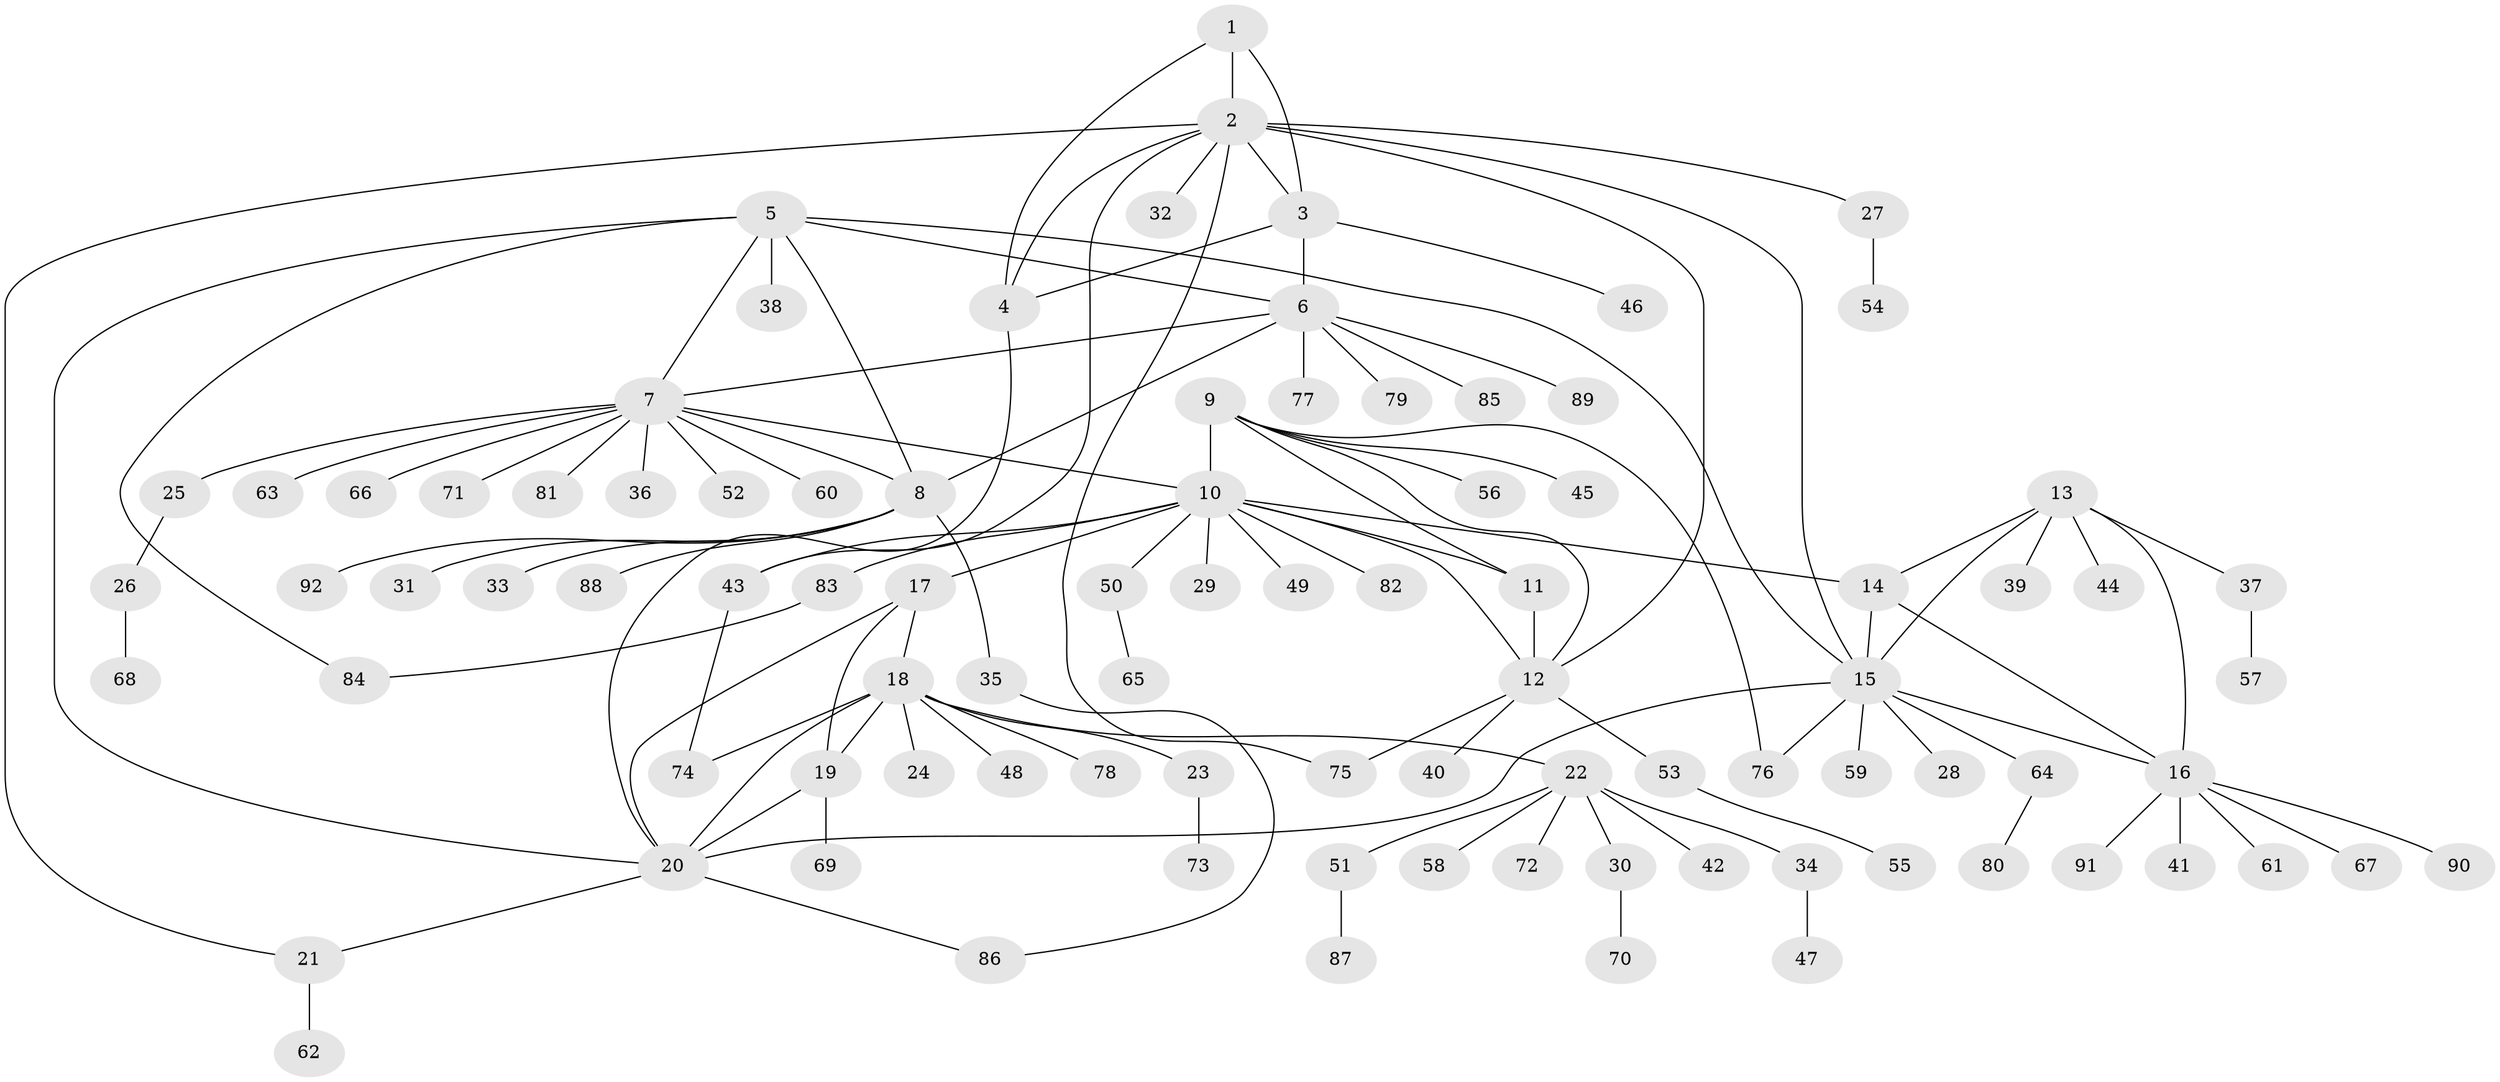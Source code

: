 // Generated by graph-tools (version 1.1) at 2025/11/02/27/25 16:11:34]
// undirected, 92 vertices, 119 edges
graph export_dot {
graph [start="1"]
  node [color=gray90,style=filled];
  1;
  2;
  3;
  4;
  5;
  6;
  7;
  8;
  9;
  10;
  11;
  12;
  13;
  14;
  15;
  16;
  17;
  18;
  19;
  20;
  21;
  22;
  23;
  24;
  25;
  26;
  27;
  28;
  29;
  30;
  31;
  32;
  33;
  34;
  35;
  36;
  37;
  38;
  39;
  40;
  41;
  42;
  43;
  44;
  45;
  46;
  47;
  48;
  49;
  50;
  51;
  52;
  53;
  54;
  55;
  56;
  57;
  58;
  59;
  60;
  61;
  62;
  63;
  64;
  65;
  66;
  67;
  68;
  69;
  70;
  71;
  72;
  73;
  74;
  75;
  76;
  77;
  78;
  79;
  80;
  81;
  82;
  83;
  84;
  85;
  86;
  87;
  88;
  89;
  90;
  91;
  92;
  1 -- 2;
  1 -- 3;
  1 -- 4;
  2 -- 3;
  2 -- 4;
  2 -- 12;
  2 -- 15;
  2 -- 21;
  2 -- 27;
  2 -- 32;
  2 -- 43;
  2 -- 75;
  3 -- 4;
  3 -- 6;
  3 -- 46;
  4 -- 20;
  5 -- 6;
  5 -- 7;
  5 -- 8;
  5 -- 15;
  5 -- 20;
  5 -- 38;
  5 -- 84;
  6 -- 7;
  6 -- 8;
  6 -- 77;
  6 -- 79;
  6 -- 85;
  6 -- 89;
  7 -- 8;
  7 -- 10;
  7 -- 25;
  7 -- 36;
  7 -- 52;
  7 -- 60;
  7 -- 63;
  7 -- 66;
  7 -- 71;
  7 -- 81;
  8 -- 31;
  8 -- 33;
  8 -- 35;
  8 -- 88;
  8 -- 92;
  9 -- 10;
  9 -- 11;
  9 -- 12;
  9 -- 45;
  9 -- 56;
  9 -- 76;
  10 -- 11;
  10 -- 12;
  10 -- 14;
  10 -- 17;
  10 -- 29;
  10 -- 43;
  10 -- 49;
  10 -- 50;
  10 -- 82;
  10 -- 83;
  11 -- 12;
  12 -- 40;
  12 -- 53;
  12 -- 75;
  13 -- 14;
  13 -- 15;
  13 -- 16;
  13 -- 37;
  13 -- 39;
  13 -- 44;
  14 -- 15;
  14 -- 16;
  15 -- 16;
  15 -- 20;
  15 -- 28;
  15 -- 59;
  15 -- 64;
  15 -- 76;
  16 -- 41;
  16 -- 61;
  16 -- 67;
  16 -- 90;
  16 -- 91;
  17 -- 18;
  17 -- 19;
  17 -- 20;
  18 -- 19;
  18 -- 20;
  18 -- 22;
  18 -- 23;
  18 -- 24;
  18 -- 48;
  18 -- 74;
  18 -- 78;
  19 -- 20;
  19 -- 69;
  20 -- 21;
  20 -- 86;
  21 -- 62;
  22 -- 30;
  22 -- 34;
  22 -- 42;
  22 -- 51;
  22 -- 58;
  22 -- 72;
  23 -- 73;
  25 -- 26;
  26 -- 68;
  27 -- 54;
  30 -- 70;
  34 -- 47;
  35 -- 86;
  37 -- 57;
  43 -- 74;
  50 -- 65;
  51 -- 87;
  53 -- 55;
  64 -- 80;
  83 -- 84;
}
